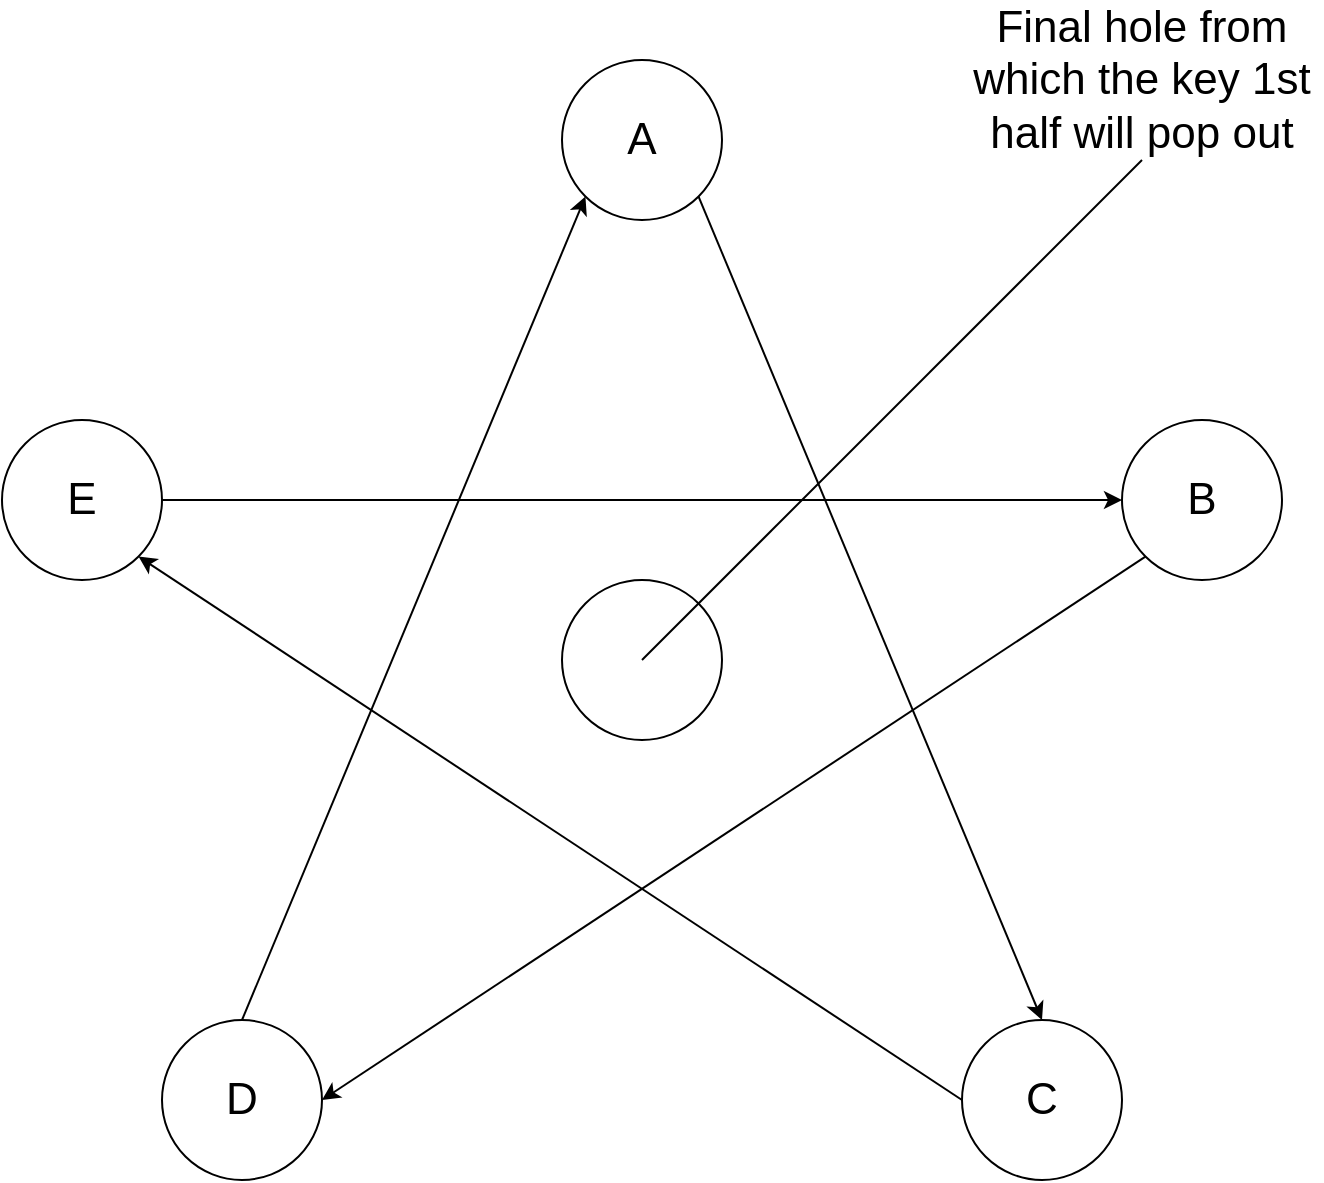 <mxfile version="13.7.9" type="device"><diagram id="9bG82XliecNxJ6LI6A9W" name="Pagina-1"><mxGraphModel dx="1278" dy="948" grid="1" gridSize="10" guides="1" tooltips="1" connect="1" arrows="1" fold="1" page="1" pageScale="1" pageWidth="4681" pageHeight="3300" math="0" shadow="0"><root><mxCell id="0"/><mxCell id="1" parent="0"/><mxCell id="4BldHB95Sq725psFfuio-1" value="&lt;font style=&quot;font-size: 22px&quot;&gt;A&lt;/font&gt;" style="ellipse;whiteSpace=wrap;html=1;aspect=fixed;" vertex="1" parent="1"><mxGeometry x="800" y="120" width="80" height="80" as="geometry"/></mxCell><mxCell id="4BldHB95Sq725psFfuio-2" value="&lt;font style=&quot;font-size: 22px&quot;&gt;C&lt;/font&gt;" style="ellipse;whiteSpace=wrap;html=1;aspect=fixed;" vertex="1" parent="1"><mxGeometry x="1000" y="600" width="80" height="80" as="geometry"/></mxCell><mxCell id="4BldHB95Sq725psFfuio-3" value="&lt;font style=&quot;font-size: 22px&quot;&gt;D&lt;/font&gt;" style="ellipse;whiteSpace=wrap;html=1;aspect=fixed;" vertex="1" parent="1"><mxGeometry x="600" y="600" width="80" height="80" as="geometry"/></mxCell><mxCell id="4BldHB95Sq725psFfuio-4" value="&lt;font style=&quot;font-size: 22px&quot;&gt;E&lt;/font&gt;" style="ellipse;whiteSpace=wrap;html=1;aspect=fixed;" vertex="1" parent="1"><mxGeometry x="520" y="300" width="80" height="80" as="geometry"/></mxCell><mxCell id="4BldHB95Sq725psFfuio-5" value="&lt;font&gt;&lt;font style=&quot;font-size: 22px&quot;&gt;B&lt;/font&gt;&lt;br&gt;&lt;/font&gt;" style="ellipse;whiteSpace=wrap;html=1;aspect=fixed;" vertex="1" parent="1"><mxGeometry x="1080" y="300" width="80" height="80" as="geometry"/></mxCell><mxCell id="4BldHB95Sq725psFfuio-6" value="" style="ellipse;whiteSpace=wrap;html=1;aspect=fixed;movable=0;resizable=0;rotatable=0;deletable=0;editable=0;connectable=0;" vertex="1" parent="1"><mxGeometry x="800" y="380" width="80" height="80" as="geometry"/></mxCell><mxCell id="4BldHB95Sq725psFfuio-7" value="" style="endArrow=classic;html=1;exitX=1;exitY=1;exitDx=0;exitDy=0;entryX=0.5;entryY=0;entryDx=0;entryDy=0;" edge="1" parent="1" source="4BldHB95Sq725psFfuio-1" target="4BldHB95Sq725psFfuio-2"><mxGeometry width="50" height="50" relative="1" as="geometry"><mxPoint x="880" y="380" as="sourcePoint"/><mxPoint x="930" y="330" as="targetPoint"/></mxGeometry></mxCell><mxCell id="4BldHB95Sq725psFfuio-9" value="" style="endArrow=classic;html=1;exitX=0;exitY=0.5;exitDx=0;exitDy=0;entryX=1;entryY=1;entryDx=0;entryDy=0;" edge="1" parent="1" source="4BldHB95Sq725psFfuio-2" target="4BldHB95Sq725psFfuio-4"><mxGeometry width="50" height="50" relative="1" as="geometry"><mxPoint x="880" y="380" as="sourcePoint"/><mxPoint x="930" y="330" as="targetPoint"/></mxGeometry></mxCell><mxCell id="4BldHB95Sq725psFfuio-10" value="" style="endArrow=classic;html=1;exitX=1;exitY=0.5;exitDx=0;exitDy=0;entryX=0;entryY=0.5;entryDx=0;entryDy=0;" edge="1" parent="1" source="4BldHB95Sq725psFfuio-4" target="4BldHB95Sq725psFfuio-5"><mxGeometry width="50" height="50" relative="1" as="geometry"><mxPoint x="880" y="380" as="sourcePoint"/><mxPoint x="930" y="330" as="targetPoint"/></mxGeometry></mxCell><mxCell id="4BldHB95Sq725psFfuio-11" value="" style="endArrow=classic;html=1;exitX=0;exitY=1;exitDx=0;exitDy=0;entryX=1;entryY=0.5;entryDx=0;entryDy=0;" edge="1" parent="1" source="4BldHB95Sq725psFfuio-5" target="4BldHB95Sq725psFfuio-3"><mxGeometry width="50" height="50" relative="1" as="geometry"><mxPoint x="880" y="380" as="sourcePoint"/><mxPoint x="930" y="330" as="targetPoint"/></mxGeometry></mxCell><mxCell id="4BldHB95Sq725psFfuio-12" value="" style="endArrow=classic;html=1;exitX=0.5;exitY=0;exitDx=0;exitDy=0;entryX=0;entryY=1;entryDx=0;entryDy=0;" edge="1" parent="1" source="4BldHB95Sq725psFfuio-3" target="4BldHB95Sq725psFfuio-1"><mxGeometry width="50" height="50" relative="1" as="geometry"><mxPoint x="880" y="380" as="sourcePoint"/><mxPoint x="930" y="330" as="targetPoint"/></mxGeometry></mxCell><mxCell id="4BldHB95Sq725psFfuio-14" value="" style="endArrow=none;html=1;entryX=0.5;entryY=1;entryDx=0;entryDy=0;" edge="1" parent="1" target="4BldHB95Sq725psFfuio-15"><mxGeometry width="50" height="50" relative="1" as="geometry"><mxPoint x="840" y="420" as="sourcePoint"/><mxPoint x="1020" y="210" as="targetPoint"/></mxGeometry></mxCell><mxCell id="4BldHB95Sq725psFfuio-15" value="&lt;font style=&quot;font-size: 22px&quot;&gt;Final hole from which the key 1st half will pop out&lt;/font&gt;" style="text;html=1;strokeColor=none;fillColor=none;align=center;verticalAlign=middle;whiteSpace=wrap;rounded=0;" vertex="1" parent="1"><mxGeometry x="1000" y="90" width="180" height="80" as="geometry"/></mxCell></root></mxGraphModel></diagram></mxfile>